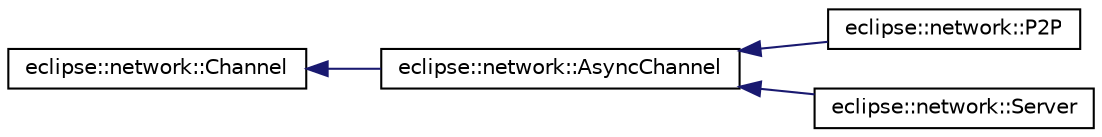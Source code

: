 digraph G
{
  edge [fontname="Helvetica",fontsize="10",labelfontname="Helvetica",labelfontsize="10"];
  node [fontname="Helvetica",fontsize="10",shape=record];
  rankdir="LR";
  Node1 [label="eclipse::network::Channel",height=0.2,width=0.4,color="black", fillcolor="white", style="filled",URL="$classeclipse_1_1network_1_1Channel.html"];
  Node1 -> Node2 [dir="back",color="midnightblue",fontsize="10",style="solid",fontname="Helvetica"];
  Node2 [label="eclipse::network::AsyncChannel",height=0.2,width=0.4,color="black", fillcolor="white", style="filled",URL="$classeclipse_1_1network_1_1AsyncChannel.html"];
  Node2 -> Node3 [dir="back",color="midnightblue",fontsize="10",style="solid",fontname="Helvetica"];
  Node3 [label="eclipse::network::P2P",height=0.2,width=0.4,color="black", fillcolor="white", style="filled",URL="$classeclipse_1_1network_1_1P2P.html"];
  Node2 -> Node4 [dir="back",color="midnightblue",fontsize="10",style="solid",fontname="Helvetica"];
  Node4 [label="eclipse::network::Server",height=0.2,width=0.4,color="black", fillcolor="white", style="filled",URL="$classeclipse_1_1network_1_1Server.html"];
}
